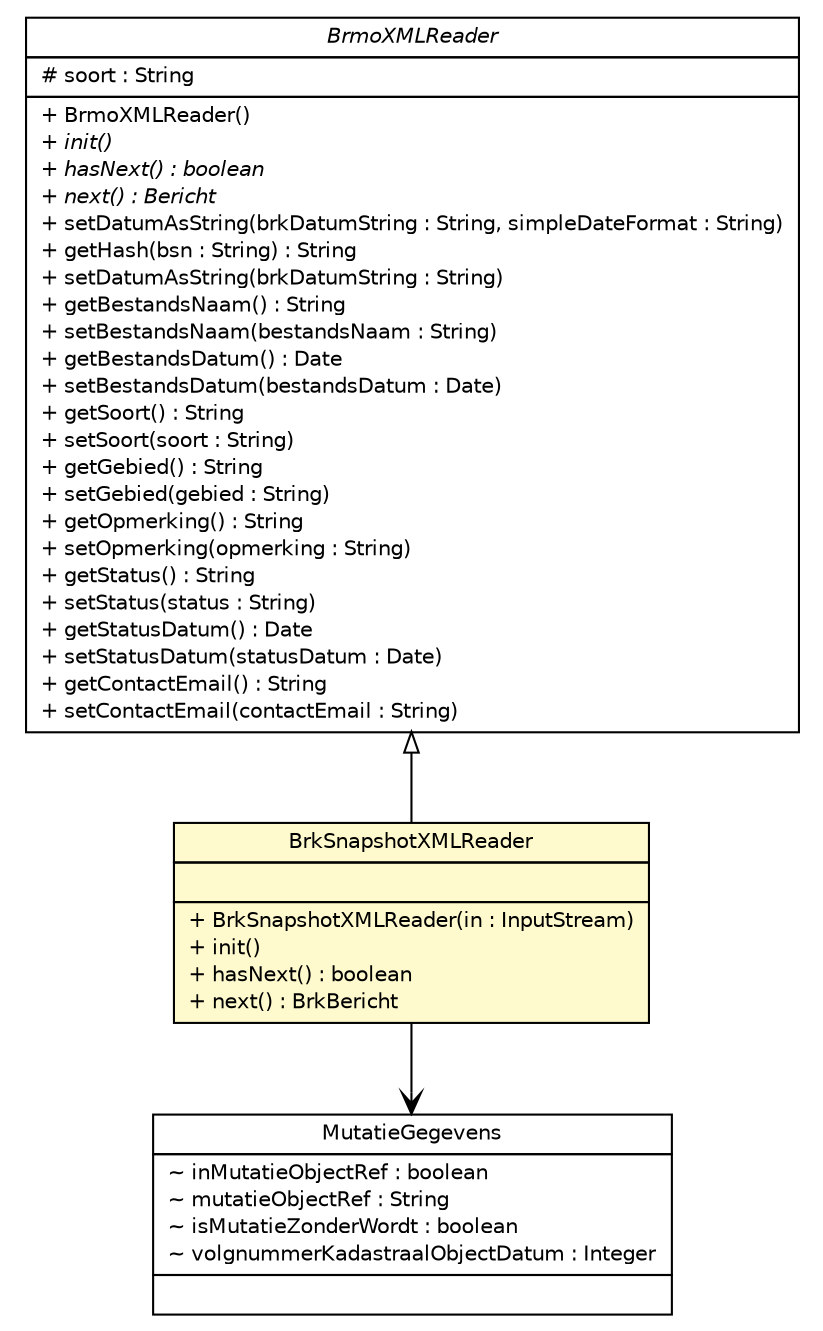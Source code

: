 #!/usr/local/bin/dot
#
# Class diagram 
# Generated by UMLGraph version R5_6-24-gf6e263 (http://www.umlgraph.org/)
#

digraph G {
	edge [fontname="Helvetica",fontsize=10,labelfontname="Helvetica",labelfontsize=10];
	node [fontname="Helvetica",fontsize=10,shape=plaintext];
	nodesep=0.25;
	ranksep=0.5;
	// nl.b3p.brmo.loader.xml.BrkSnapshotXMLReader
	c1476 [label=<<table title="nl.b3p.brmo.loader.xml.BrkSnapshotXMLReader" border="0" cellborder="1" cellspacing="0" cellpadding="2" port="p" bgcolor="lemonChiffon" href="./BrkSnapshotXMLReader.html">
		<tr><td><table border="0" cellspacing="0" cellpadding="1">
<tr><td align="center" balign="center"> BrkSnapshotXMLReader </td></tr>
		</table></td></tr>
		<tr><td><table border="0" cellspacing="0" cellpadding="1">
<tr><td align="left" balign="left">  </td></tr>
		</table></td></tr>
		<tr><td><table border="0" cellspacing="0" cellpadding="1">
<tr><td align="left" balign="left"> + BrkSnapshotXMLReader(in : InputStream) </td></tr>
<tr><td align="left" balign="left"> + init() </td></tr>
<tr><td align="left" balign="left"> + hasNext() : boolean </td></tr>
<tr><td align="left" balign="left"> + next() : BrkBericht </td></tr>
		</table></td></tr>
		</table>>, URL="./BrkSnapshotXMLReader.html", fontname="Helvetica", fontcolor="black", fontsize=10.0];
	// nl.b3p.brmo.loader.xml.BrmoXMLReader
	c1477 [label=<<table title="nl.b3p.brmo.loader.xml.BrmoXMLReader" border="0" cellborder="1" cellspacing="0" cellpadding="2" port="p" href="./BrmoXMLReader.html">
		<tr><td><table border="0" cellspacing="0" cellpadding="1">
<tr><td align="center" balign="center"><font face="Helvetica-Oblique"> BrmoXMLReader </font></td></tr>
		</table></td></tr>
		<tr><td><table border="0" cellspacing="0" cellpadding="1">
<tr><td align="left" balign="left"> # soort : String </td></tr>
		</table></td></tr>
		<tr><td><table border="0" cellspacing="0" cellpadding="1">
<tr><td align="left" balign="left"> + BrmoXMLReader() </td></tr>
<tr><td align="left" balign="left"><font face="Helvetica-Oblique" point-size="10.0"> + init() </font></td></tr>
<tr><td align="left" balign="left"><font face="Helvetica-Oblique" point-size="10.0"> + hasNext() : boolean </font></td></tr>
<tr><td align="left" balign="left"><font face="Helvetica-Oblique" point-size="10.0"> + next() : Bericht </font></td></tr>
<tr><td align="left" balign="left"> + setDatumAsString(brkDatumString : String, simpleDateFormat : String) </td></tr>
<tr><td align="left" balign="left"> + getHash(bsn : String) : String </td></tr>
<tr><td align="left" balign="left"> + setDatumAsString(brkDatumString : String) </td></tr>
<tr><td align="left" balign="left"> + getBestandsNaam() : String </td></tr>
<tr><td align="left" balign="left"> + setBestandsNaam(bestandsNaam : String) </td></tr>
<tr><td align="left" balign="left"> + getBestandsDatum() : Date </td></tr>
<tr><td align="left" balign="left"> + setBestandsDatum(bestandsDatum : Date) </td></tr>
<tr><td align="left" balign="left"> + getSoort() : String </td></tr>
<tr><td align="left" balign="left"> + setSoort(soort : String) </td></tr>
<tr><td align="left" balign="left"> + getGebied() : String </td></tr>
<tr><td align="left" balign="left"> + setGebied(gebied : String) </td></tr>
<tr><td align="left" balign="left"> + getOpmerking() : String </td></tr>
<tr><td align="left" balign="left"> + setOpmerking(opmerking : String) </td></tr>
<tr><td align="left" balign="left"> + getStatus() : String </td></tr>
<tr><td align="left" balign="left"> + setStatus(status : String) </td></tr>
<tr><td align="left" balign="left"> + getStatusDatum() : Date </td></tr>
<tr><td align="left" balign="left"> + setStatusDatum(statusDatum : Date) </td></tr>
<tr><td align="left" balign="left"> + getContactEmail() : String </td></tr>
<tr><td align="left" balign="left"> + setContactEmail(contactEmail : String) </td></tr>
		</table></td></tr>
		</table>>, URL="./BrmoXMLReader.html", fontname="Helvetica", fontcolor="black", fontsize=10.0];
	//nl.b3p.brmo.loader.xml.BrkSnapshotXMLReader extends nl.b3p.brmo.loader.xml.BrmoXMLReader
	c1477:p -> c1476:p [dir=back,arrowtail=empty];
	// nl.b3p.brmo.loader.xml.BrkSnapshotXMLReader NAVASSOC nl.b3p.brmo.loader.xml.BrkSnapshotXMLReader.MutatieGegevens
	c1476:p -> c1508:p [taillabel="", label="", headlabel="", fontname="Helvetica", fontcolor="black", fontsize=10.0, color="black", arrowhead=open];
	// nl.b3p.brmo.loader.xml.BrkSnapshotXMLReader.MutatieGegevens
	c1508 [label=<<table title="nl.b3p.brmo.loader.xml.BrkSnapshotXMLReader.MutatieGegevens" border="0" cellborder="1" cellspacing="0" cellpadding="2" port="p">
		<tr><td><table border="0" cellspacing="0" cellpadding="1">
<tr><td align="center" balign="center"> MutatieGegevens </td></tr>
		</table></td></tr>
		<tr><td><table border="0" cellspacing="0" cellpadding="1">
<tr><td align="left" balign="left"> ~ inMutatieObjectRef : boolean </td></tr>
<tr><td align="left" balign="left"> ~ mutatieObjectRef : String </td></tr>
<tr><td align="left" balign="left"> ~ isMutatieZonderWordt : boolean </td></tr>
<tr><td align="left" balign="left"> ~ volgnummerKadastraalObjectDatum : Integer </td></tr>
		</table></td></tr>
		<tr><td><table border="0" cellspacing="0" cellpadding="1">
<tr><td align="left" balign="left">  </td></tr>
		</table></td></tr>
		</table>>, URL="null", fontname="Helvetica", fontcolor="black", fontsize=10.0];
}

